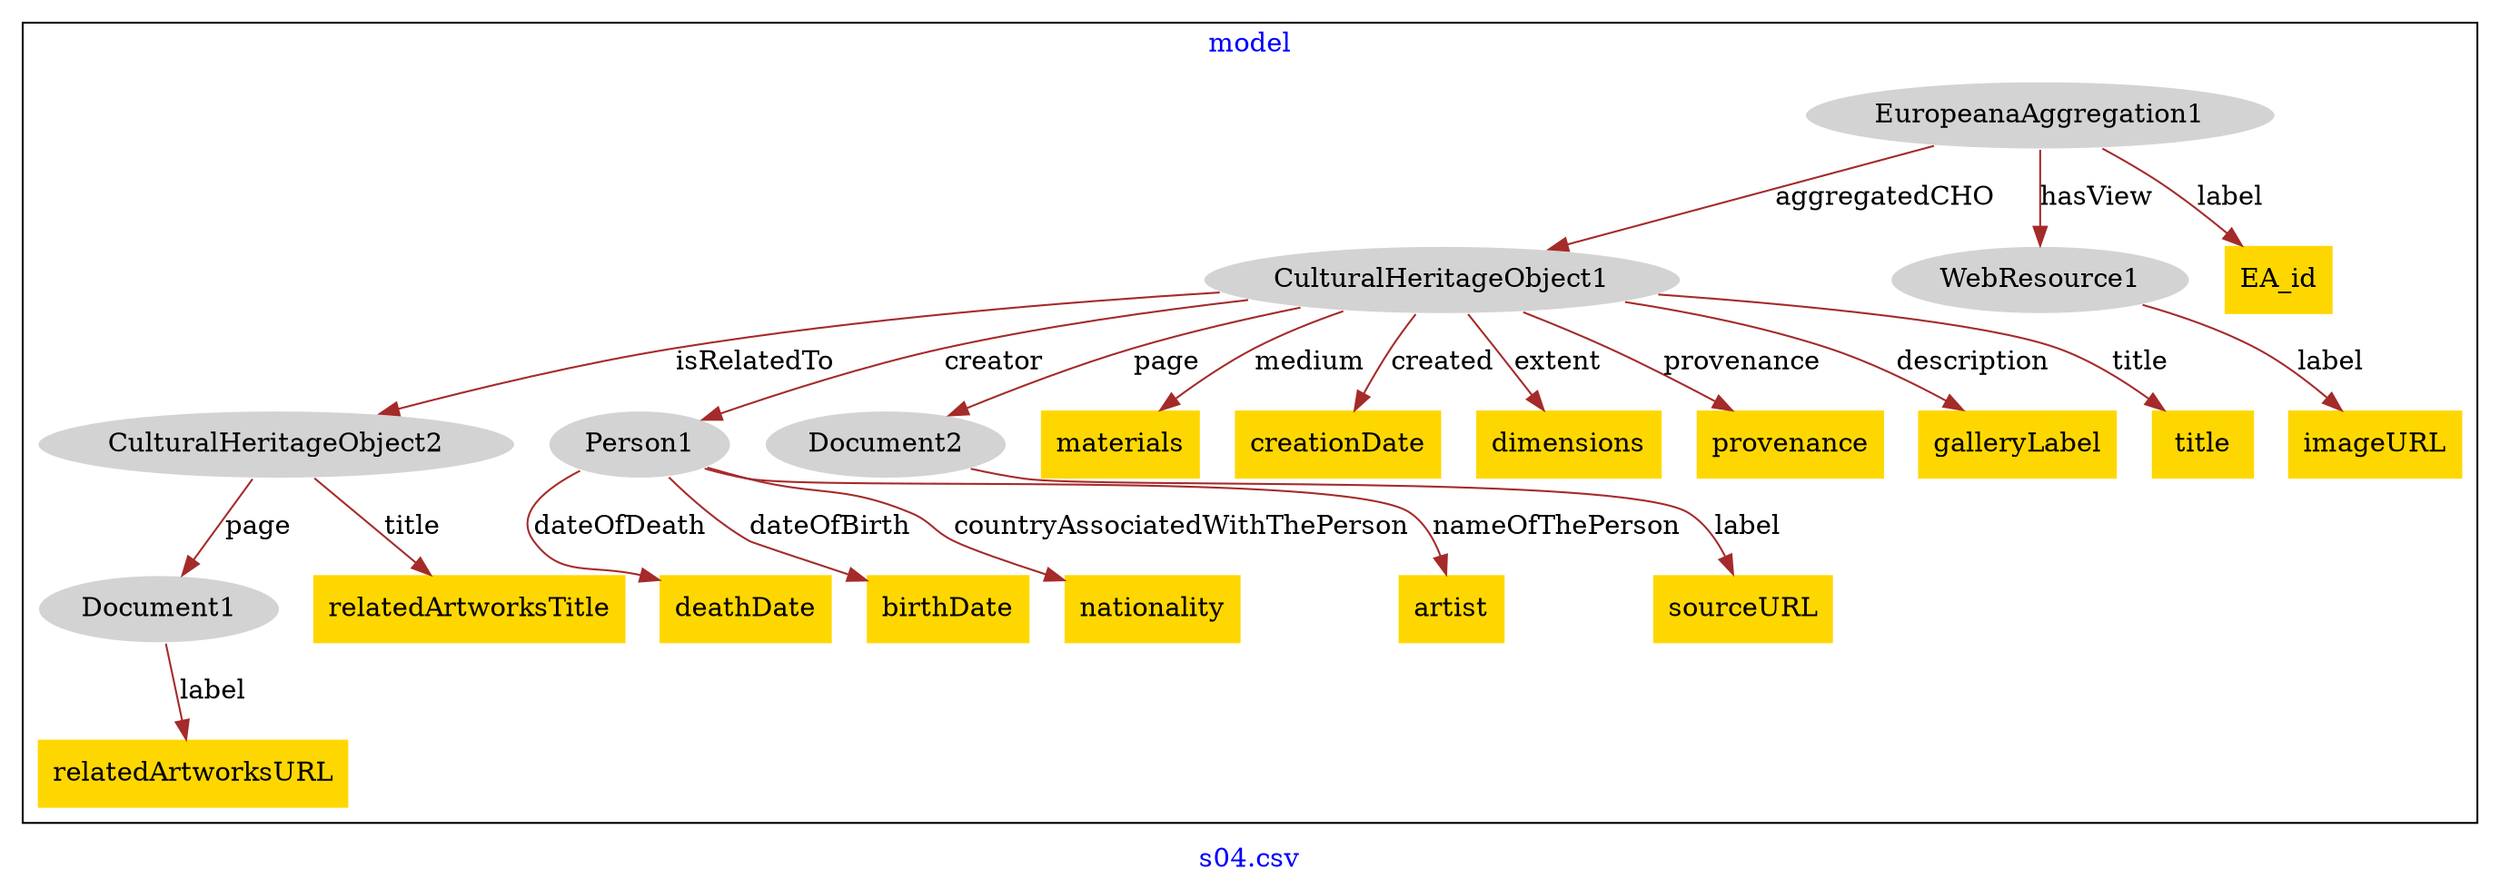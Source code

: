 digraph n0 {
fontcolor="blue"
remincross="true"
label="s04.csv"
subgraph cluster {
label="model"
n2[style="filled",color="white",fillcolor="lightgray",label="CulturalHeritageObject1"];
n3[style="filled",color="white",fillcolor="lightgray",label="CulturalHeritageObject2"];
n4[style="filled",color="white",fillcolor="lightgray",label="Person1"];
n5[style="filled",color="white",fillcolor="lightgray",label="Document2"];
n6[style="filled",color="white",fillcolor="lightgray",label="Document1"];
n7[style="filled",color="white",fillcolor="lightgray",label="EuropeanaAggregation1"];
n8[style="filled",color="white",fillcolor="lightgray",label="WebResource1"];
n9[shape="plaintext",style="filled",fillcolor="gold",label="imageURL"];
n10[shape="plaintext",style="filled",fillcolor="gold",label="deathDate"];
n11[shape="plaintext",style="filled",fillcolor="gold",label="sourceURL"];
n12[shape="plaintext",style="filled",fillcolor="gold",label="birthDate"];
n13[shape="plaintext",style="filled",fillcolor="gold",label="nationality"];
n14[shape="plaintext",style="filled",fillcolor="gold",label="artist"];
n15[shape="plaintext",style="filled",fillcolor="gold",label="EA_id"];
n16[shape="plaintext",style="filled",fillcolor="gold",label="materials"];
n17[shape="plaintext",style="filled",fillcolor="gold",label="creationDate"];
n18[shape="plaintext",style="filled",fillcolor="gold",label="dimensions"];
n19[shape="plaintext",style="filled",fillcolor="gold",label="provenance"];
n20[shape="plaintext",style="filled",fillcolor="gold",label="galleryLabel"];
n21[shape="plaintext",style="filled",fillcolor="gold",label="title"];
n22[shape="plaintext",style="filled",fillcolor="gold",label="relatedArtworksTitle"];
n23[shape="plaintext",style="filled",fillcolor="gold",label="relatedArtworksURL"];
}
n2 -> n3[color="brown",fontcolor="black",label="isRelatedTo"]
n2 -> n4[color="brown",fontcolor="black",label="creator"]
n2 -> n5[color="brown",fontcolor="black",label="page"]
n3 -> n6[color="brown",fontcolor="black",label="page"]
n7 -> n2[color="brown",fontcolor="black",label="aggregatedCHO"]
n7 -> n8[color="brown",fontcolor="black",label="hasView"]
n8 -> n9[color="brown",fontcolor="black",label="label"]
n4 -> n10[color="brown",fontcolor="black",label="dateOfDeath"]
n5 -> n11[color="brown",fontcolor="black",label="label"]
n4 -> n12[color="brown",fontcolor="black",label="dateOfBirth"]
n4 -> n13[color="brown",fontcolor="black",label="countryAssociatedWithThePerson"]
n4 -> n14[color="brown",fontcolor="black",label="nameOfThePerson"]
n7 -> n15[color="brown",fontcolor="black",label="label"]
n2 -> n16[color="brown",fontcolor="black",label="medium"]
n2 -> n17[color="brown",fontcolor="black",label="created"]
n2 -> n18[color="brown",fontcolor="black",label="extent"]
n2 -> n19[color="brown",fontcolor="black",label="provenance"]
n2 -> n20[color="brown",fontcolor="black",label="description"]
n2 -> n21[color="brown",fontcolor="black",label="title"]
n3 -> n22[color="brown",fontcolor="black",label="title"]
n6 -> n23[color="brown",fontcolor="black",label="label"]
}
